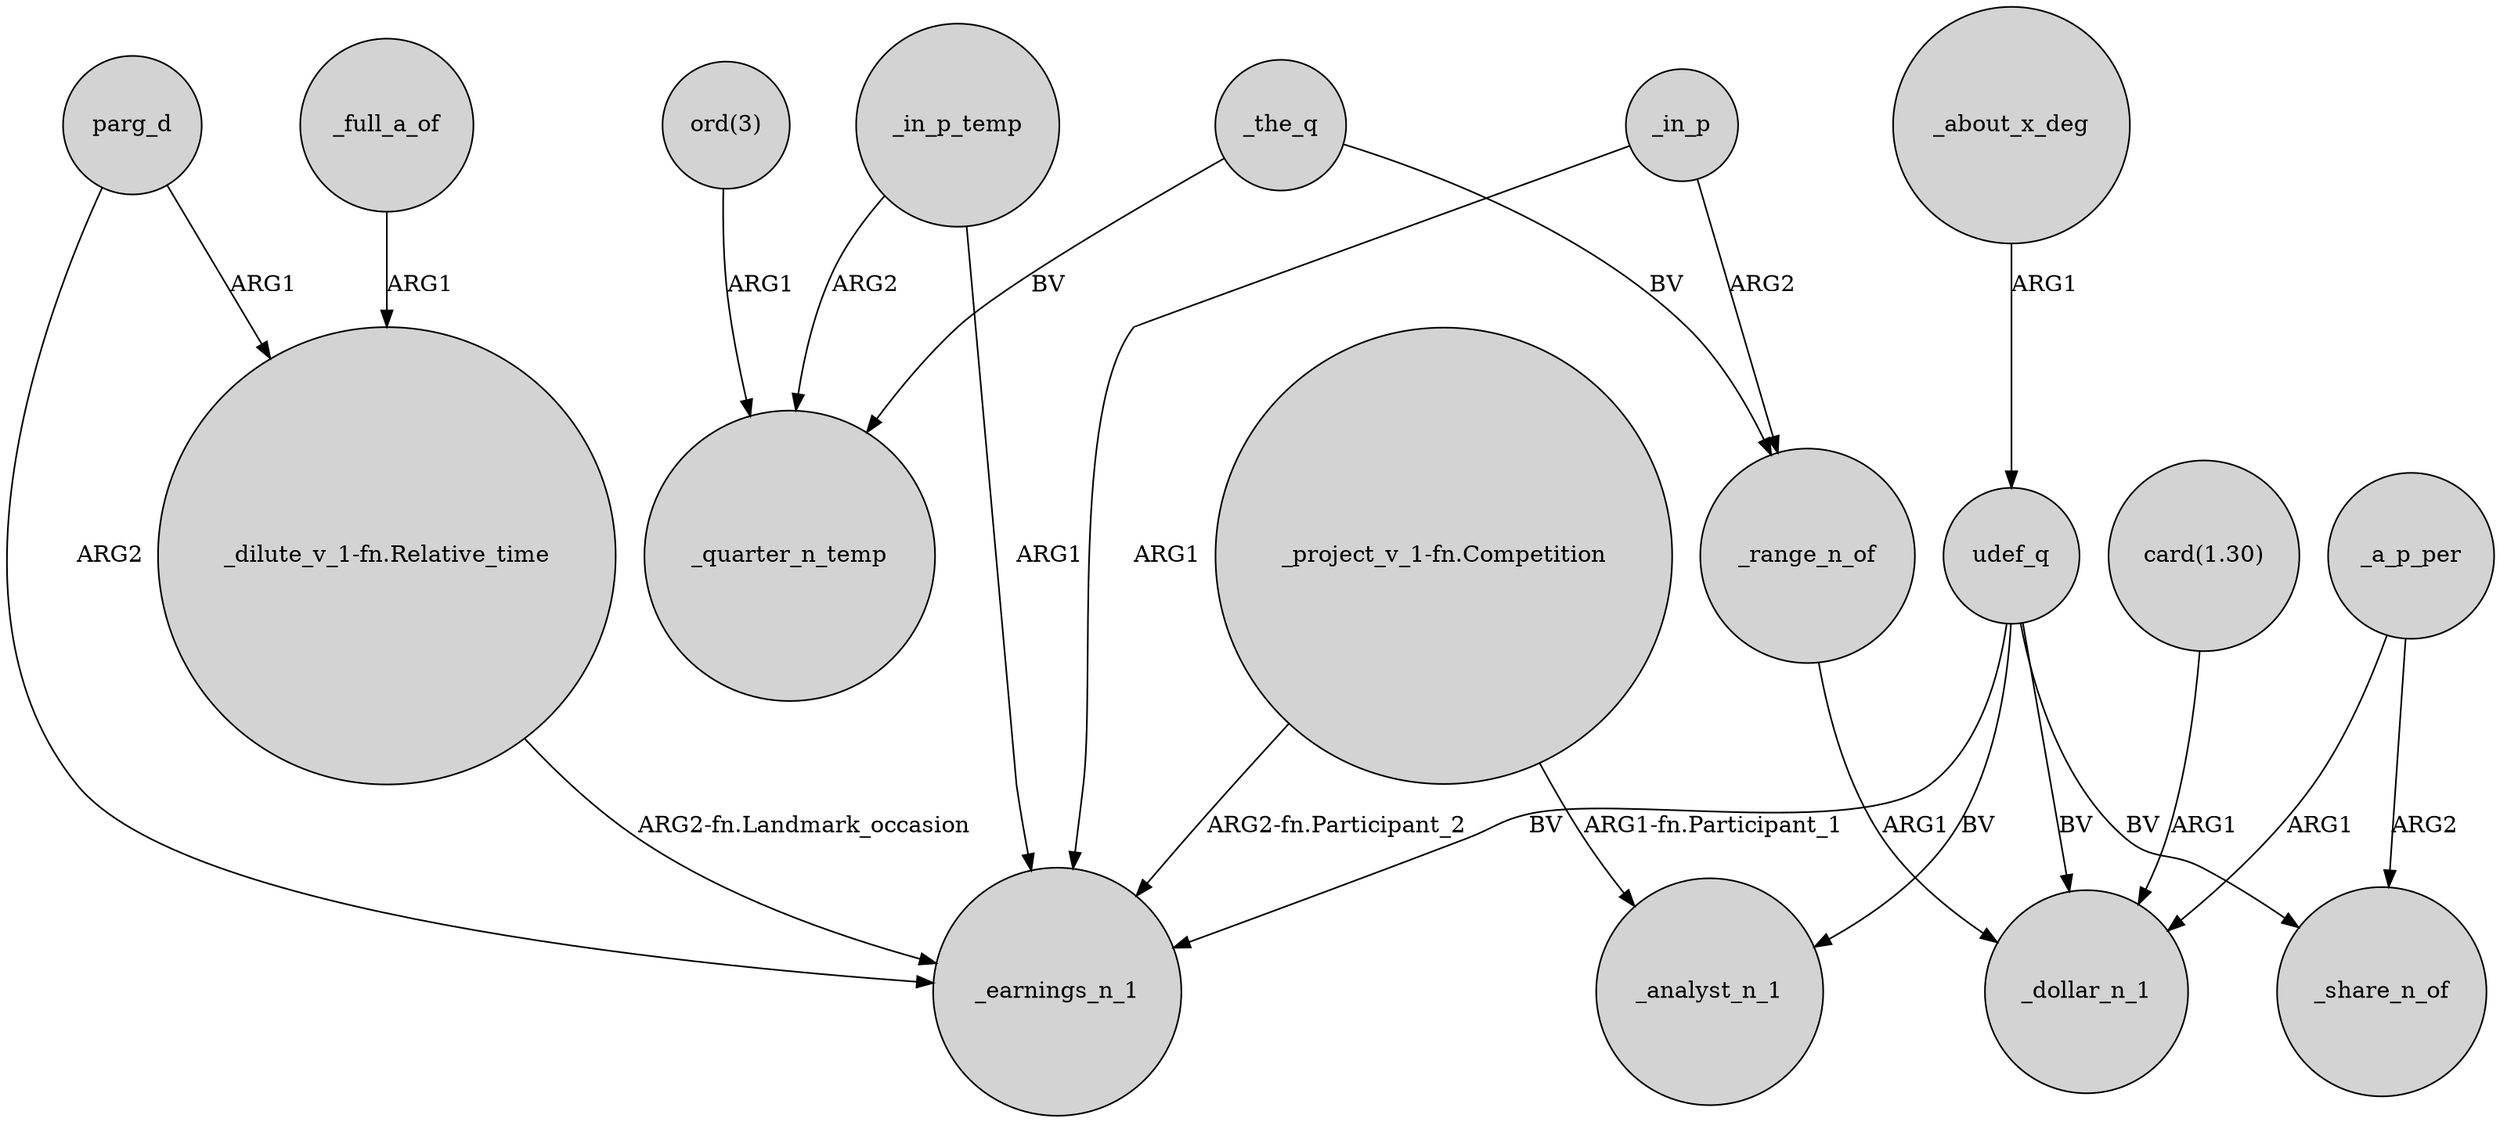 digraph {
	node [shape=circle style=filled]
	_in_p_temp -> _quarter_n_temp [label=ARG2]
	_in_p -> _earnings_n_1 [label=ARG1]
	"ord(3)" -> _quarter_n_temp [label=ARG1]
	udef_q -> _analyst_n_1 [label=BV]
	_the_q -> _range_n_of [label=BV]
	_the_q -> _quarter_n_temp [label=BV]
	_range_n_of -> _dollar_n_1 [label=ARG1]
	parg_d -> "_dilute_v_1-fn.Relative_time" [label=ARG1]
	_in_p -> _range_n_of [label=ARG2]
	_about_x_deg -> udef_q [label=ARG1]
	"_project_v_1-fn.Competition" -> _analyst_n_1 [label="ARG1-fn.Participant_1"]
	_a_p_per -> _share_n_of [label=ARG2]
	udef_q -> _earnings_n_1 [label=BV]
	"_dilute_v_1-fn.Relative_time" -> _earnings_n_1 [label="ARG2-fn.Landmark_occasion"]
	_full_a_of -> "_dilute_v_1-fn.Relative_time" [label=ARG1]
	"_project_v_1-fn.Competition" -> _earnings_n_1 [label="ARG2-fn.Participant_2"]
	udef_q -> _share_n_of [label=BV]
	udef_q -> _dollar_n_1 [label=BV]
	_a_p_per -> _dollar_n_1 [label=ARG1]
	"card(1.30)" -> _dollar_n_1 [label=ARG1]
	_in_p_temp -> _earnings_n_1 [label=ARG1]
	parg_d -> _earnings_n_1 [label=ARG2]
}
